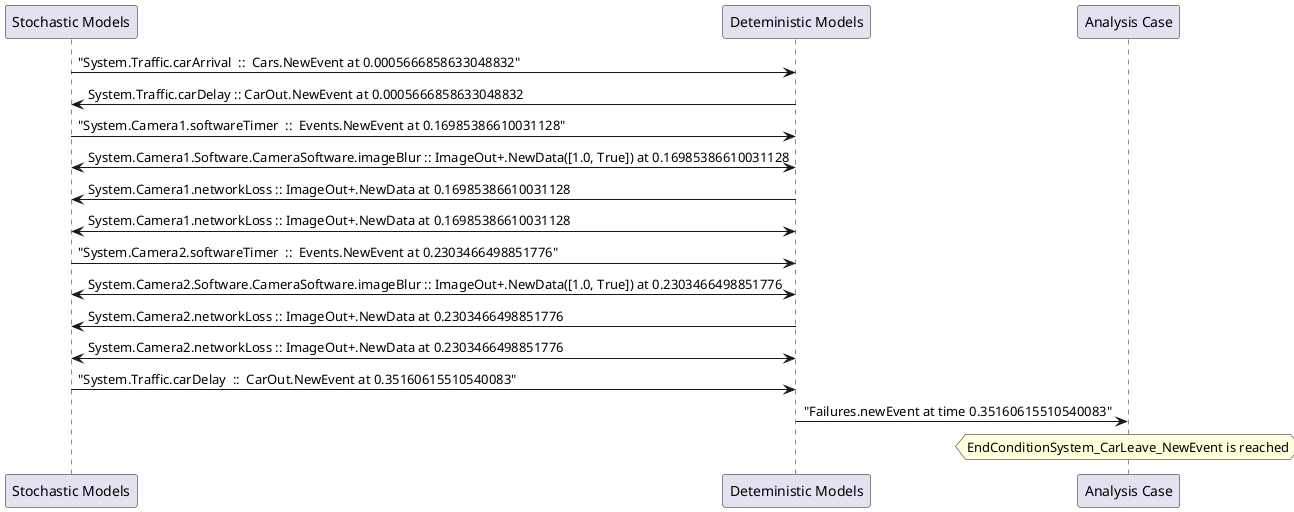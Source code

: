 
	@startuml
	participant "Stochastic Models" as stochmodel
	participant "Deteministic Models" as detmodel
	participant "Analysis Case" as analysis
	{18073_stop} stochmodel -> detmodel : "System.Traffic.carArrival  ::  Cars.NewEvent at 0.0005666858633048832"
{18081_start} detmodel -> stochmodel : System.Traffic.carDelay :: CarOut.NewEvent at 0.0005666858633048832
{18043_stop} stochmodel -> detmodel : "System.Camera1.softwareTimer  ::  Events.NewEvent at 0.16985386610031128"
detmodel <-> stochmodel : System.Camera1.Software.CameraSoftware.imageBlur :: ImageOut+.NewData([1.0, True]) at 0.16985386610031128
detmodel -> stochmodel : System.Camera1.networkLoss :: ImageOut+.NewData at 0.16985386610031128
detmodel <-> stochmodel : System.Camera1.networkLoss :: ImageOut+.NewData at 0.16985386610031128
{18058_stop} stochmodel -> detmodel : "System.Camera2.softwareTimer  ::  Events.NewEvent at 0.2303466498851776"
detmodel <-> stochmodel : System.Camera2.Software.CameraSoftware.imageBlur :: ImageOut+.NewData([1.0, True]) at 0.2303466498851776
detmodel -> stochmodel : System.Camera2.networkLoss :: ImageOut+.NewData at 0.2303466498851776
detmodel <-> stochmodel : System.Camera2.networkLoss :: ImageOut+.NewData at 0.2303466498851776
{18081_stop} stochmodel -> detmodel : "System.Traffic.carDelay  ::  CarOut.NewEvent at 0.35160615510540083"
{18081_start} <-> {18081_stop} : delay
detmodel -> analysis : "Failures.newEvent at time 0.35160615510540083"
hnote over analysis 
EndConditionSystem_CarLeave_NewEvent is reached
endnote
@enduml